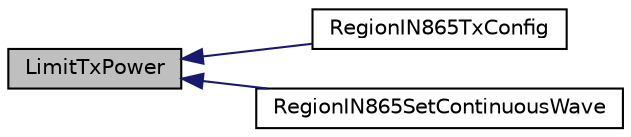digraph "LimitTxPower"
{
  edge [fontname="Helvetica",fontsize="10",labelfontname="Helvetica",labelfontsize="10"];
  node [fontname="Helvetica",fontsize="10",shape=record];
  rankdir="LR";
  Node14 [label="LimitTxPower",height=0.2,width=0.4,color="black", fillcolor="grey75", style="filled", fontcolor="black"];
  Node14 -> Node15 [dir="back",color="midnightblue",fontsize="10",style="solid",fontname="Helvetica"];
  Node15 [label="RegionIN865TxConfig",height=0.2,width=0.4,color="black", fillcolor="white", style="filled",URL="$group___r_e_g_i_o_n_i_n865.html#gaab270c31d45ea8a203ca428e20de4988",tooltip="TX configuration. "];
  Node14 -> Node16 [dir="back",color="midnightblue",fontsize="10",style="solid",fontname="Helvetica"];
  Node16 [label="RegionIN865SetContinuousWave",height=0.2,width=0.4,color="black", fillcolor="white", style="filled",URL="$group___r_e_g_i_o_n_i_n865.html#gaf8fbc63e4fc4b21a4c69755c1750f194",tooltip="Sets the radio into continuous wave mode. "];
}
